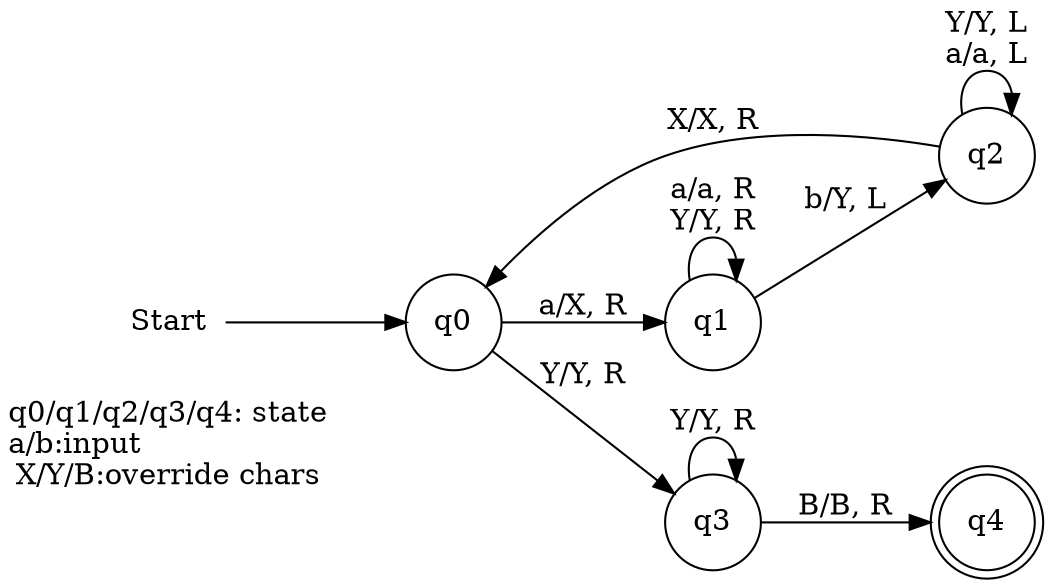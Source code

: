 digraph anbn_turing_machine {
  
  rankdir = "LR";
  Legend [shape=none, margin=0, label="q0/q1/q2/q3/q4: state\la/b:input\lX/Y/B:override chars"];
  Start [shape=none, margin=0];
  q0 [shape=circle];
  q1 [shape=circle];
  q2 [shape=circle];
  q3 [shape=circle];
  q4 [shape=doublecircle]; 

  Start->q0;  
  q0->q1[label="a/X, R"];
  q1->q1[label="a/a, R\nY/Y, R"];
  q1->q2[label="b/Y, L"];
  q2->q2[label="Y/Y, L\na/a, L"];
  q2->q0[label="X/X, R"];

  q0->q3[label="Y/Y, R"];
  q3->q3[label="Y/Y, R"];
  q3->q4[label="B/B, R"];
  
  
}